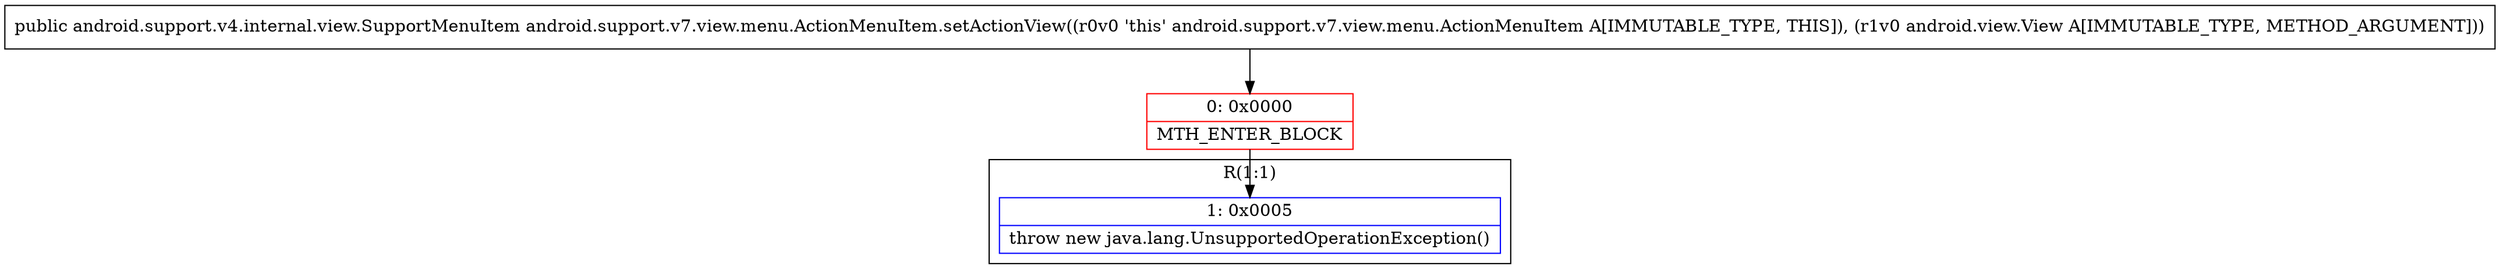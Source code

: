 digraph "CFG forandroid.support.v7.view.menu.ActionMenuItem.setActionView(Landroid\/view\/View;)Landroid\/support\/v4\/internal\/view\/SupportMenuItem;" {
subgraph cluster_Region_1955646092 {
label = "R(1:1)";
node [shape=record,color=blue];
Node_1 [shape=record,label="{1\:\ 0x0005|throw new java.lang.UnsupportedOperationException()\l}"];
}
Node_0 [shape=record,color=red,label="{0\:\ 0x0000|MTH_ENTER_BLOCK\l}"];
MethodNode[shape=record,label="{public android.support.v4.internal.view.SupportMenuItem android.support.v7.view.menu.ActionMenuItem.setActionView((r0v0 'this' android.support.v7.view.menu.ActionMenuItem A[IMMUTABLE_TYPE, THIS]), (r1v0 android.view.View A[IMMUTABLE_TYPE, METHOD_ARGUMENT])) }"];
MethodNode -> Node_0;
Node_0 -> Node_1;
}

